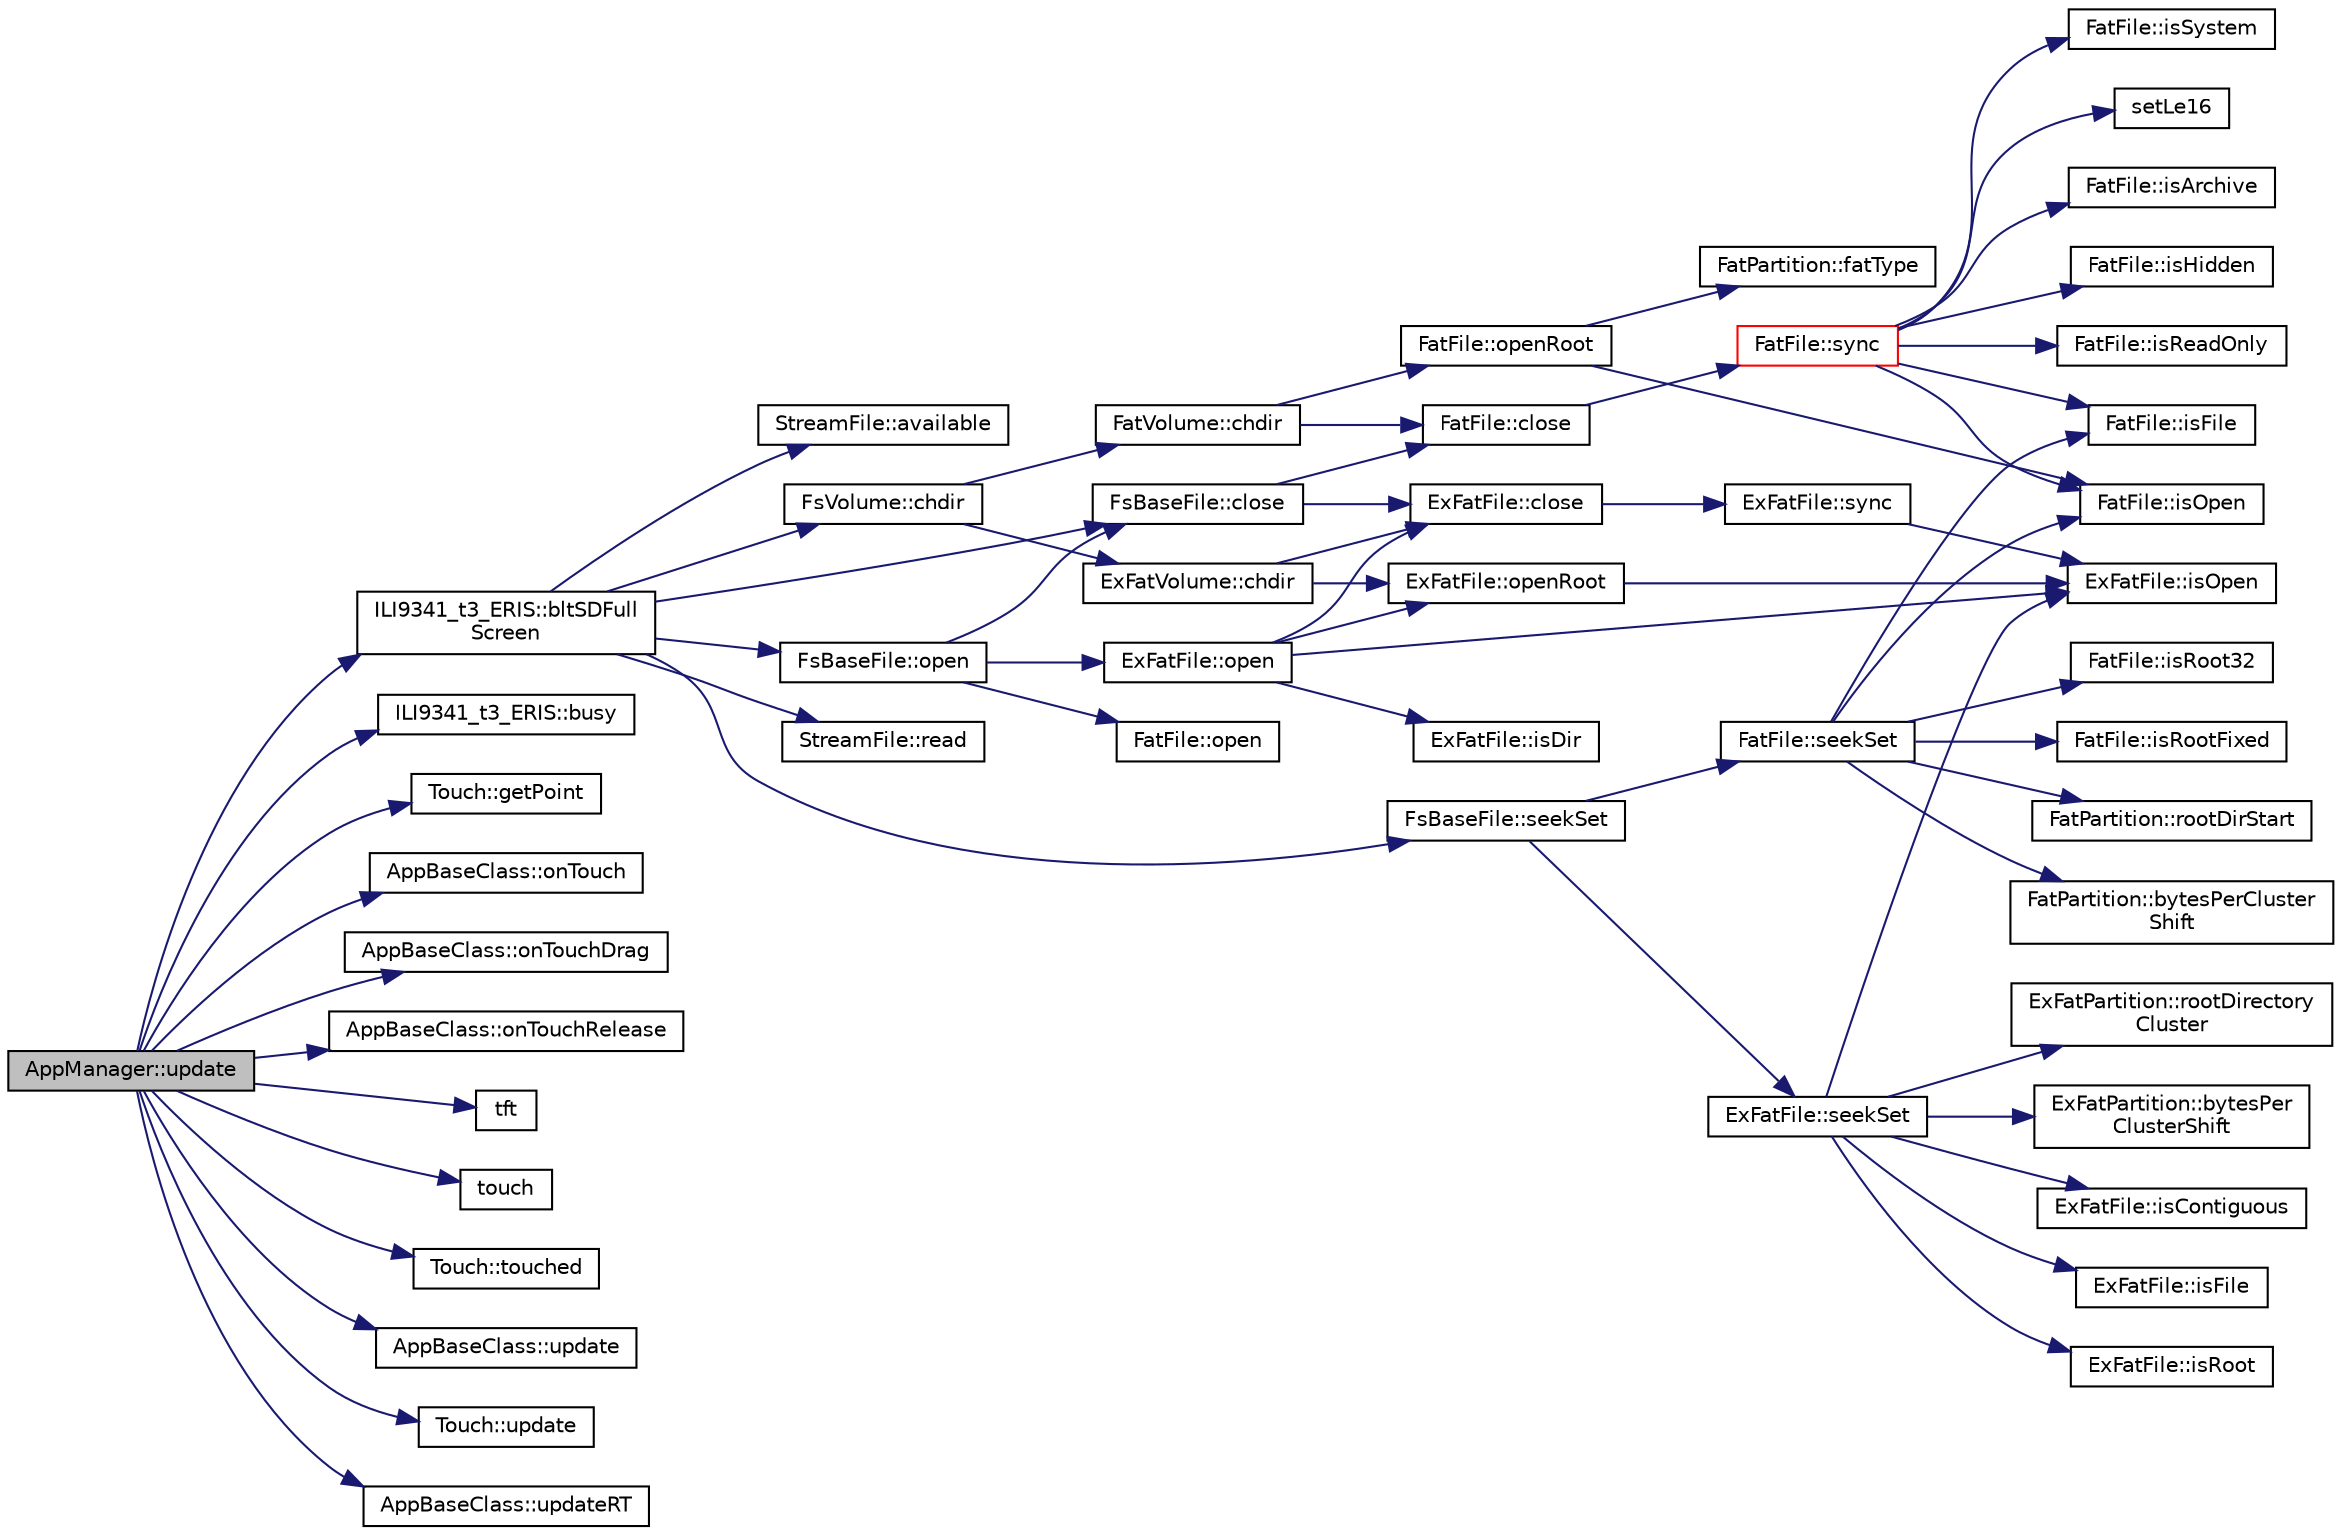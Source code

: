 digraph "AppManager::update"
{
 // LATEX_PDF_SIZE
  edge [fontname="Helvetica",fontsize="10",labelfontname="Helvetica",labelfontsize="10"];
  node [fontname="Helvetica",fontsize="10",shape=record];
  rankdir="LR";
  Node1 [label="AppManager::update",height=0.2,width=0.4,color="black", fillcolor="grey75", style="filled", fontcolor="black",tooltip=" "];
  Node1 -> Node2 [color="midnightblue",fontsize="10",style="solid",fontname="Helvetica"];
  Node2 [label="ILI9341_t3_ERIS::bltSDFull\lScreen",height=0.2,width=0.4,color="black", fillcolor="white", style="filled",URL="$class_i_l_i9341__t3___e_r_i_s.html#a6efb6ee1407d55e237e86b7557d89b75",tooltip=" "];
  Node2 -> Node3 [color="midnightblue",fontsize="10",style="solid",fontname="Helvetica"];
  Node3 [label="StreamFile::available",height=0.2,width=0.4,color="black", fillcolor="white", style="filled",URL="$class_stream_file.html#a0112cc39b64aac6f1ec47741397a7582",tooltip=" "];
  Node2 -> Node4 [color="midnightblue",fontsize="10",style="solid",fontname="Helvetica"];
  Node4 [label="FsVolume::chdir",height=0.2,width=0.4,color="black", fillcolor="white", style="filled",URL="$class_fs_volume.html#abcc645df09441d40c476e4981393c944",tooltip=" "];
  Node4 -> Node5 [color="midnightblue",fontsize="10",style="solid",fontname="Helvetica"];
  Node5 [label="ExFatVolume::chdir",height=0.2,width=0.4,color="black", fillcolor="white", style="filled",URL="$class_ex_fat_volume.html#abdc1addfc9474bf42cab31bcb49b4b65",tooltip=" "];
  Node5 -> Node6 [color="midnightblue",fontsize="10",style="solid",fontname="Helvetica"];
  Node6 [label="ExFatFile::close",height=0.2,width=0.4,color="black", fillcolor="white", style="filled",URL="$class_ex_fat_file.html#a7ba9e04099bdf8fd34220ebfdde72867",tooltip=" "];
  Node6 -> Node7 [color="midnightblue",fontsize="10",style="solid",fontname="Helvetica"];
  Node7 [label="ExFatFile::sync",height=0.2,width=0.4,color="black", fillcolor="white", style="filled",URL="$class_ex_fat_file.html#a2cb3638069afd2d01b79e5dff1a66f55",tooltip=" "];
  Node7 -> Node8 [color="midnightblue",fontsize="10",style="solid",fontname="Helvetica"];
  Node8 [label="ExFatFile::isOpen",height=0.2,width=0.4,color="black", fillcolor="white", style="filled",URL="$class_ex_fat_file.html#a804c34bbe3ebefe2b6c1d77ff8d49a35",tooltip=" "];
  Node5 -> Node9 [color="midnightblue",fontsize="10",style="solid",fontname="Helvetica"];
  Node9 [label="ExFatFile::openRoot",height=0.2,width=0.4,color="black", fillcolor="white", style="filled",URL="$class_ex_fat_file.html#af664c1da1bfa0bb5f6eb933bc25f757e",tooltip=" "];
  Node9 -> Node8 [color="midnightblue",fontsize="10",style="solid",fontname="Helvetica"];
  Node4 -> Node10 [color="midnightblue",fontsize="10",style="solid",fontname="Helvetica"];
  Node10 [label="FatVolume::chdir",height=0.2,width=0.4,color="black", fillcolor="white", style="filled",URL="$class_fat_volume.html#a659d921b3efd52d310a33cba69eff18b",tooltip=" "];
  Node10 -> Node11 [color="midnightblue",fontsize="10",style="solid",fontname="Helvetica"];
  Node11 [label="FatFile::close",height=0.2,width=0.4,color="black", fillcolor="white", style="filled",URL="$class_fat_file.html#afd16af325e0642e4bff6430b7d8bb18b",tooltip=" "];
  Node11 -> Node12 [color="midnightblue",fontsize="10",style="solid",fontname="Helvetica"];
  Node12 [label="FatFile::sync",height=0.2,width=0.4,color="red", fillcolor="white", style="filled",URL="$class_fat_file.html#a67f3dc4896c542d695e11aac927f585e",tooltip=" "];
  Node12 -> Node13 [color="midnightblue",fontsize="10",style="solid",fontname="Helvetica"];
  Node13 [label="FatFile::isArchive",height=0.2,width=0.4,color="black", fillcolor="white", style="filled",URL="$class_fat_file.html#a49f8a32fb375d562158172b5fb65243d",tooltip=" "];
  Node12 -> Node14 [color="midnightblue",fontsize="10",style="solid",fontname="Helvetica"];
  Node14 [label="FatFile::isFile",height=0.2,width=0.4,color="black", fillcolor="white", style="filled",URL="$class_fat_file.html#acc5a87da1a5c8cb9758bfeaa7ae47b57",tooltip=" "];
  Node12 -> Node15 [color="midnightblue",fontsize="10",style="solid",fontname="Helvetica"];
  Node15 [label="FatFile::isHidden",height=0.2,width=0.4,color="black", fillcolor="white", style="filled",URL="$class_fat_file.html#ae216b4a2bc44a9cfb88478fa051a1fd8",tooltip=" "];
  Node12 -> Node16 [color="midnightblue",fontsize="10",style="solid",fontname="Helvetica"];
  Node16 [label="FatFile::isOpen",height=0.2,width=0.4,color="black", fillcolor="white", style="filled",URL="$class_fat_file.html#a8b8a2850c086d3ce79bee64a23fbf7a6",tooltip=" "];
  Node12 -> Node17 [color="midnightblue",fontsize="10",style="solid",fontname="Helvetica"];
  Node17 [label="FatFile::isReadOnly",height=0.2,width=0.4,color="black", fillcolor="white", style="filled",URL="$class_fat_file.html#abaf639ec8f86f34aeb7e6b3615526f0b",tooltip=" "];
  Node12 -> Node18 [color="midnightblue",fontsize="10",style="solid",fontname="Helvetica"];
  Node18 [label="FatFile::isSystem",height=0.2,width=0.4,color="black", fillcolor="white", style="filled",URL="$class_fat_file.html#a48087bdeb6b94fc27e0f74c3d90af5a9",tooltip=" "];
  Node12 -> Node19 [color="midnightblue",fontsize="10",style="solid",fontname="Helvetica"];
  Node19 [label="setLe16",height=0.2,width=0.4,color="black", fillcolor="white", style="filled",URL="$_fs_structs_8h.html#a2a47595a3bb5c1f0f67d4f3dddac0a0e",tooltip=" "];
  Node10 -> Node21 [color="midnightblue",fontsize="10",style="solid",fontname="Helvetica"];
  Node21 [label="FatFile::openRoot",height=0.2,width=0.4,color="black", fillcolor="white", style="filled",URL="$class_fat_file.html#a7e0c0548fed3a69e7284b91b694439d4",tooltip=" "];
  Node21 -> Node22 [color="midnightblue",fontsize="10",style="solid",fontname="Helvetica"];
  Node22 [label="FatPartition::fatType",height=0.2,width=0.4,color="black", fillcolor="white", style="filled",URL="$class_fat_partition.html#ad45c276232d7093b82f1075e8c488bac",tooltip=" "];
  Node21 -> Node16 [color="midnightblue",fontsize="10",style="solid",fontname="Helvetica"];
  Node2 -> Node23 [color="midnightblue",fontsize="10",style="solid",fontname="Helvetica"];
  Node23 [label="FsBaseFile::close",height=0.2,width=0.4,color="black", fillcolor="white", style="filled",URL="$class_fs_base_file.html#aa669c695a839e68e417fb15eebe3de13",tooltip=" "];
  Node23 -> Node6 [color="midnightblue",fontsize="10",style="solid",fontname="Helvetica"];
  Node23 -> Node11 [color="midnightblue",fontsize="10",style="solid",fontname="Helvetica"];
  Node2 -> Node24 [color="midnightblue",fontsize="10",style="solid",fontname="Helvetica"];
  Node24 [label="FsBaseFile::open",height=0.2,width=0.4,color="black", fillcolor="white", style="filled",URL="$class_fs_base_file.html#aa767859d4a4b4716ebbc4ea42a6d74df",tooltip=" "];
  Node24 -> Node23 [color="midnightblue",fontsize="10",style="solid",fontname="Helvetica"];
  Node24 -> Node25 [color="midnightblue",fontsize="10",style="solid",fontname="Helvetica"];
  Node25 [label="ExFatFile::open",height=0.2,width=0.4,color="black", fillcolor="white", style="filled",URL="$class_ex_fat_file.html#ad0be05c5c7092317089872778052cbd7",tooltip=" "];
  Node25 -> Node6 [color="midnightblue",fontsize="10",style="solid",fontname="Helvetica"];
  Node25 -> Node26 [color="midnightblue",fontsize="10",style="solid",fontname="Helvetica"];
  Node26 [label="ExFatFile::isDir",height=0.2,width=0.4,color="black", fillcolor="white", style="filled",URL="$class_ex_fat_file.html#ad0a3687bd95bed5b216651335e66b500",tooltip=" "];
  Node25 -> Node8 [color="midnightblue",fontsize="10",style="solid",fontname="Helvetica"];
  Node25 -> Node9 [color="midnightblue",fontsize="10",style="solid",fontname="Helvetica"];
  Node24 -> Node27 [color="midnightblue",fontsize="10",style="solid",fontname="Helvetica"];
  Node27 [label="FatFile::open",height=0.2,width=0.4,color="black", fillcolor="white", style="filled",URL="$class_fat_file.html#af49a42dc64cd954debb271eae5639059",tooltip=" "];
  Node2 -> Node28 [color="midnightblue",fontsize="10",style="solid",fontname="Helvetica"];
  Node28 [label="StreamFile::read",height=0.2,width=0.4,color="black", fillcolor="white", style="filled",URL="$class_stream_file.html#a249a5d428f303e2a8e7c3ae476e74829",tooltip=" "];
  Node2 -> Node29 [color="midnightblue",fontsize="10",style="solid",fontname="Helvetica"];
  Node29 [label="FsBaseFile::seekSet",height=0.2,width=0.4,color="black", fillcolor="white", style="filled",URL="$class_fs_base_file.html#a460f7598c903b8a4b4fe868dacccb6dd",tooltip=" "];
  Node29 -> Node30 [color="midnightblue",fontsize="10",style="solid",fontname="Helvetica"];
  Node30 [label="FatFile::seekSet",height=0.2,width=0.4,color="black", fillcolor="white", style="filled",URL="$class_fat_file.html#ab067190d25733ed7e697d9890f61fd7a",tooltip=" "];
  Node30 -> Node31 [color="midnightblue",fontsize="10",style="solid",fontname="Helvetica"];
  Node31 [label="FatPartition::bytesPerCluster\lShift",height=0.2,width=0.4,color="black", fillcolor="white", style="filled",URL="$class_fat_partition.html#aaf43a09e71689c257f4b189ee307db4f",tooltip=" "];
  Node30 -> Node14 [color="midnightblue",fontsize="10",style="solid",fontname="Helvetica"];
  Node30 -> Node16 [color="midnightblue",fontsize="10",style="solid",fontname="Helvetica"];
  Node30 -> Node32 [color="midnightblue",fontsize="10",style="solid",fontname="Helvetica"];
  Node32 [label="FatFile::isRoot32",height=0.2,width=0.4,color="black", fillcolor="white", style="filled",URL="$class_fat_file.html#a8fda8004720ec4cc55710869dbb52e35",tooltip=" "];
  Node30 -> Node33 [color="midnightblue",fontsize="10",style="solid",fontname="Helvetica"];
  Node33 [label="FatFile::isRootFixed",height=0.2,width=0.4,color="black", fillcolor="white", style="filled",URL="$class_fat_file.html#a0cc65089f7ce6c1ff92edbf0bff59dee",tooltip=" "];
  Node30 -> Node34 [color="midnightblue",fontsize="10",style="solid",fontname="Helvetica"];
  Node34 [label="FatPartition::rootDirStart",height=0.2,width=0.4,color="black", fillcolor="white", style="filled",URL="$class_fat_partition.html#a5d005e0f6fd4b84da8a5ebdea03aaf85",tooltip=" "];
  Node29 -> Node35 [color="midnightblue",fontsize="10",style="solid",fontname="Helvetica"];
  Node35 [label="ExFatFile::seekSet",height=0.2,width=0.4,color="black", fillcolor="white", style="filled",URL="$class_ex_fat_file.html#a9834c4da2f14c66f4bda26938ebb36f6",tooltip=" "];
  Node35 -> Node36 [color="midnightblue",fontsize="10",style="solid",fontname="Helvetica"];
  Node36 [label="ExFatPartition::bytesPer\lClusterShift",height=0.2,width=0.4,color="black", fillcolor="white", style="filled",URL="$class_ex_fat_partition.html#a64825a52f754bdcb02c8632f5fd15373",tooltip=" "];
  Node35 -> Node37 [color="midnightblue",fontsize="10",style="solid",fontname="Helvetica"];
  Node37 [label="ExFatFile::isContiguous",height=0.2,width=0.4,color="black", fillcolor="white", style="filled",URL="$class_ex_fat_file.html#a7a167102bd47b7cf91167b69f8cc57d1",tooltip=" "];
  Node35 -> Node38 [color="midnightblue",fontsize="10",style="solid",fontname="Helvetica"];
  Node38 [label="ExFatFile::isFile",height=0.2,width=0.4,color="black", fillcolor="white", style="filled",URL="$class_ex_fat_file.html#af601285f95db8398c140b3927cf9111c",tooltip=" "];
  Node35 -> Node8 [color="midnightblue",fontsize="10",style="solid",fontname="Helvetica"];
  Node35 -> Node39 [color="midnightblue",fontsize="10",style="solid",fontname="Helvetica"];
  Node39 [label="ExFatFile::isRoot",height=0.2,width=0.4,color="black", fillcolor="white", style="filled",URL="$class_ex_fat_file.html#ad9f8e7afcf749ebcaaf055bd569dc7da",tooltip=" "];
  Node35 -> Node40 [color="midnightblue",fontsize="10",style="solid",fontname="Helvetica"];
  Node40 [label="ExFatPartition::rootDirectory\lCluster",height=0.2,width=0.4,color="black", fillcolor="white", style="filled",URL="$class_ex_fat_partition.html#a658c250984be29febf8f4d2a2ec312a1",tooltip=" "];
  Node1 -> Node41 [color="midnightblue",fontsize="10",style="solid",fontname="Helvetica"];
  Node41 [label="ILI9341_t3_ERIS::busy",height=0.2,width=0.4,color="black", fillcolor="white", style="filled",URL="$class_i_l_i9341__t3___e_r_i_s.html#a99cda068bb048ccd5bcb41f47bb8043b",tooltip=" "];
  Node1 -> Node42 [color="midnightblue",fontsize="10",style="solid",fontname="Helvetica"];
  Node42 [label="Touch::getPoint",height=0.2,width=0.4,color="black", fillcolor="white", style="filled",URL="$class_touch.html#ad082601c945a7a700dc1afbc97f69c7b",tooltip=" "];
  Node1 -> Node43 [color="midnightblue",fontsize="10",style="solid",fontname="Helvetica"];
  Node43 [label="AppBaseClass::onTouch",height=0.2,width=0.4,color="black", fillcolor="white", style="filled",URL="$class_app_base_class.html#a7532a3ebe719e4c44762a35002eafbe2",tooltip=" "];
  Node1 -> Node44 [color="midnightblue",fontsize="10",style="solid",fontname="Helvetica"];
  Node44 [label="AppBaseClass::onTouchDrag",height=0.2,width=0.4,color="black", fillcolor="white", style="filled",URL="$class_app_base_class.html#a2d09d0e6ca5812c4ce8b2fb671311c15",tooltip=" "];
  Node1 -> Node45 [color="midnightblue",fontsize="10",style="solid",fontname="Helvetica"];
  Node45 [label="AppBaseClass::onTouchRelease",height=0.2,width=0.4,color="black", fillcolor="white", style="filled",URL="$class_app_base_class.html#a4995bf2a090d64e88279683392fcd419",tooltip=" "];
  Node1 -> Node46 [color="midnightblue",fontsize="10",style="solid",fontname="Helvetica"];
  Node46 [label="tft",height=0.2,width=0.4,color="black", fillcolor="white", style="filled",URL="$_app_manager_8h.html#a02651bfd33ab4b159cf8e4e3ee120c2f",tooltip=" "];
  Node1 -> Node47 [color="midnightblue",fontsize="10",style="solid",fontname="Helvetica"];
  Node47 [label="touch",height=0.2,width=0.4,color="black", fillcolor="white", style="filled",URL="$_app_manager_8h.html#a08e2de6cc6534b42211780387e8a2568",tooltip=" "];
  Node1 -> Node48 [color="midnightblue",fontsize="10",style="solid",fontname="Helvetica"];
  Node48 [label="Touch::touched",height=0.2,width=0.4,color="black", fillcolor="white", style="filled",URL="$class_touch.html#aa8ae1714beea43a9ecc2bb4fe603263e",tooltip=" "];
  Node1 -> Node49 [color="midnightblue",fontsize="10",style="solid",fontname="Helvetica"];
  Node49 [label="AppBaseClass::update",height=0.2,width=0.4,color="black", fillcolor="white", style="filled",URL="$class_app_base_class.html#a0c2ee195056463d26b529f8c5218e8b9",tooltip=" "];
  Node1 -> Node50 [color="midnightblue",fontsize="10",style="solid",fontname="Helvetica"];
  Node50 [label="Touch::update",height=0.2,width=0.4,color="black", fillcolor="white", style="filled",URL="$class_touch.html#a99a98290010c0368d67d17745a9c4ba3",tooltip=" "];
  Node1 -> Node51 [color="midnightblue",fontsize="10",style="solid",fontname="Helvetica"];
  Node51 [label="AppBaseClass::updateRT",height=0.2,width=0.4,color="black", fillcolor="white", style="filled",URL="$class_app_base_class.html#ad94e41c748692bda9c38b25c876bc3e6",tooltip=" "];
}
